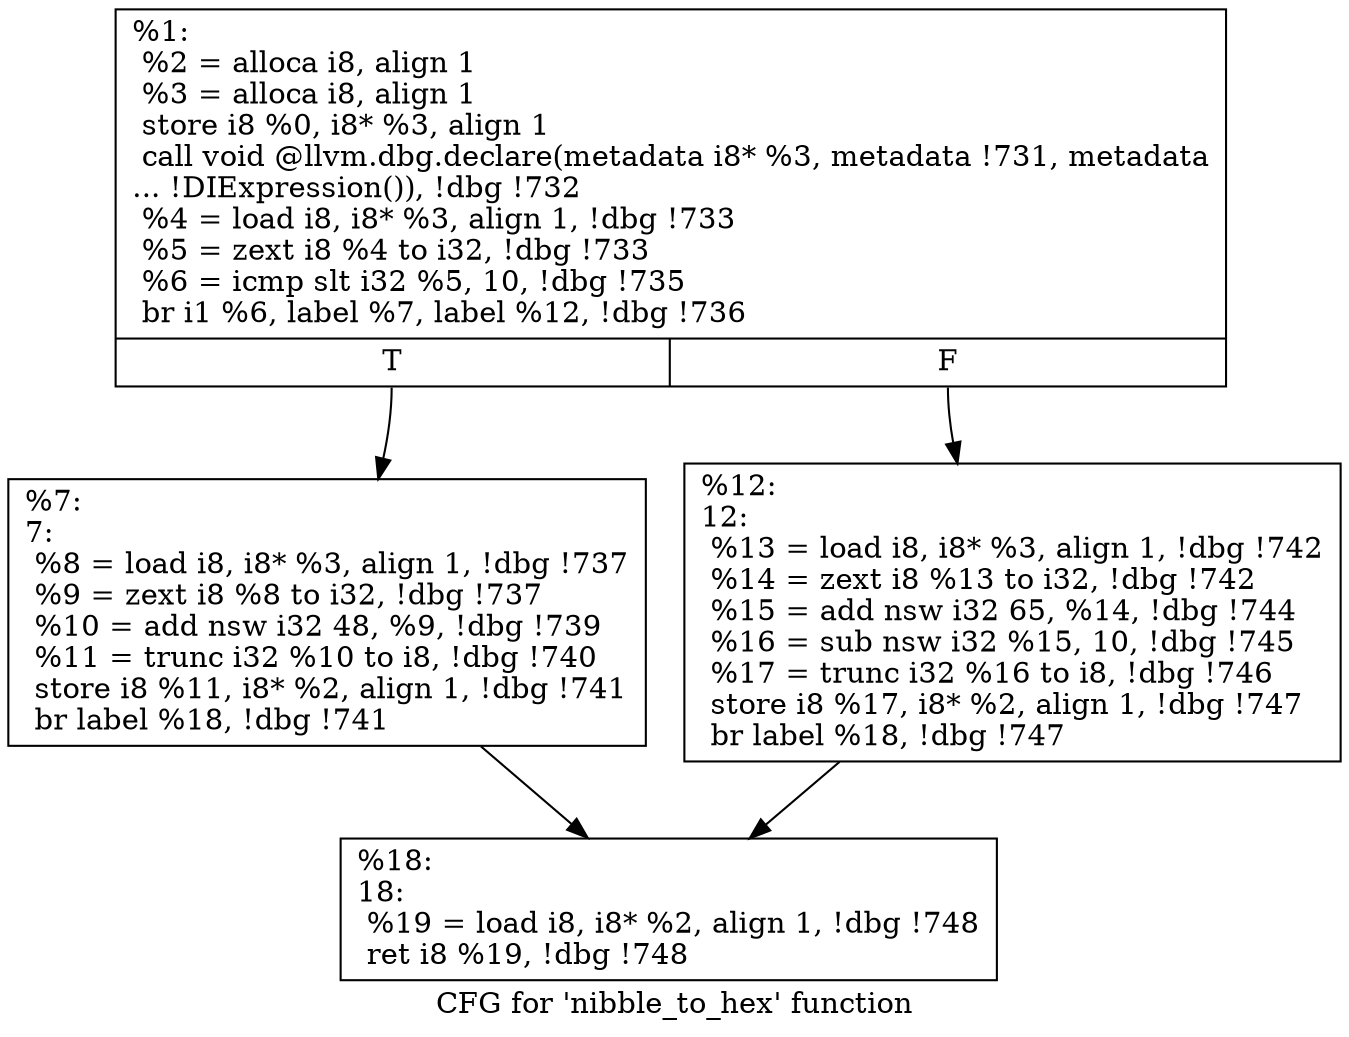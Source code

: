 digraph "CFG for 'nibble_to_hex' function" {
	label="CFG for 'nibble_to_hex' function";

	Node0x55c9d622bab0 [shape=record,label="{%1:\l  %2 = alloca i8, align 1\l  %3 = alloca i8, align 1\l  store i8 %0, i8* %3, align 1\l  call void @llvm.dbg.declare(metadata i8* %3, metadata !731, metadata\l... !DIExpression()), !dbg !732\l  %4 = load i8, i8* %3, align 1, !dbg !733\l  %5 = zext i8 %4 to i32, !dbg !733\l  %6 = icmp slt i32 %5, 10, !dbg !735\l  br i1 %6, label %7, label %12, !dbg !736\l|{<s0>T|<s1>F}}"];
	Node0x55c9d622bab0:s0 -> Node0x55c9d622caa0;
	Node0x55c9d622bab0:s1 -> Node0x55c9d622cb30;
	Node0x55c9d622caa0 [shape=record,label="{%7:\l7:                                                \l  %8 = load i8, i8* %3, align 1, !dbg !737\l  %9 = zext i8 %8 to i32, !dbg !737\l  %10 = add nsw i32 48, %9, !dbg !739\l  %11 = trunc i32 %10 to i8, !dbg !740\l  store i8 %11, i8* %2, align 1, !dbg !741\l  br label %18, !dbg !741\l}"];
	Node0x55c9d622caa0 -> Node0x55c9d622c270;
	Node0x55c9d622cb30 [shape=record,label="{%12:\l12:                                               \l  %13 = load i8, i8* %3, align 1, !dbg !742\l  %14 = zext i8 %13 to i32, !dbg !742\l  %15 = add nsw i32 65, %14, !dbg !744\l  %16 = sub nsw i32 %15, 10, !dbg !745\l  %17 = trunc i32 %16 to i8, !dbg !746\l  store i8 %17, i8* %2, align 1, !dbg !747\l  br label %18, !dbg !747\l}"];
	Node0x55c9d622cb30 -> Node0x55c9d622c270;
	Node0x55c9d622c270 [shape=record,label="{%18:\l18:                                               \l  %19 = load i8, i8* %2, align 1, !dbg !748\l  ret i8 %19, !dbg !748\l}"];
}
